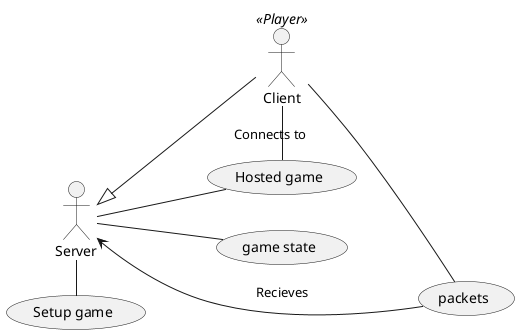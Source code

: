 @startuml
actor Client <<Player>>
actor Server

left to right direction

Server - (Setup game)
Server -- (Hosted game)
Server <|-- Client
Client - (Hosted game) : Connects to
Client -- (packets)
Server -- (game state)

(packets)->Server :Recieves

@enduml
